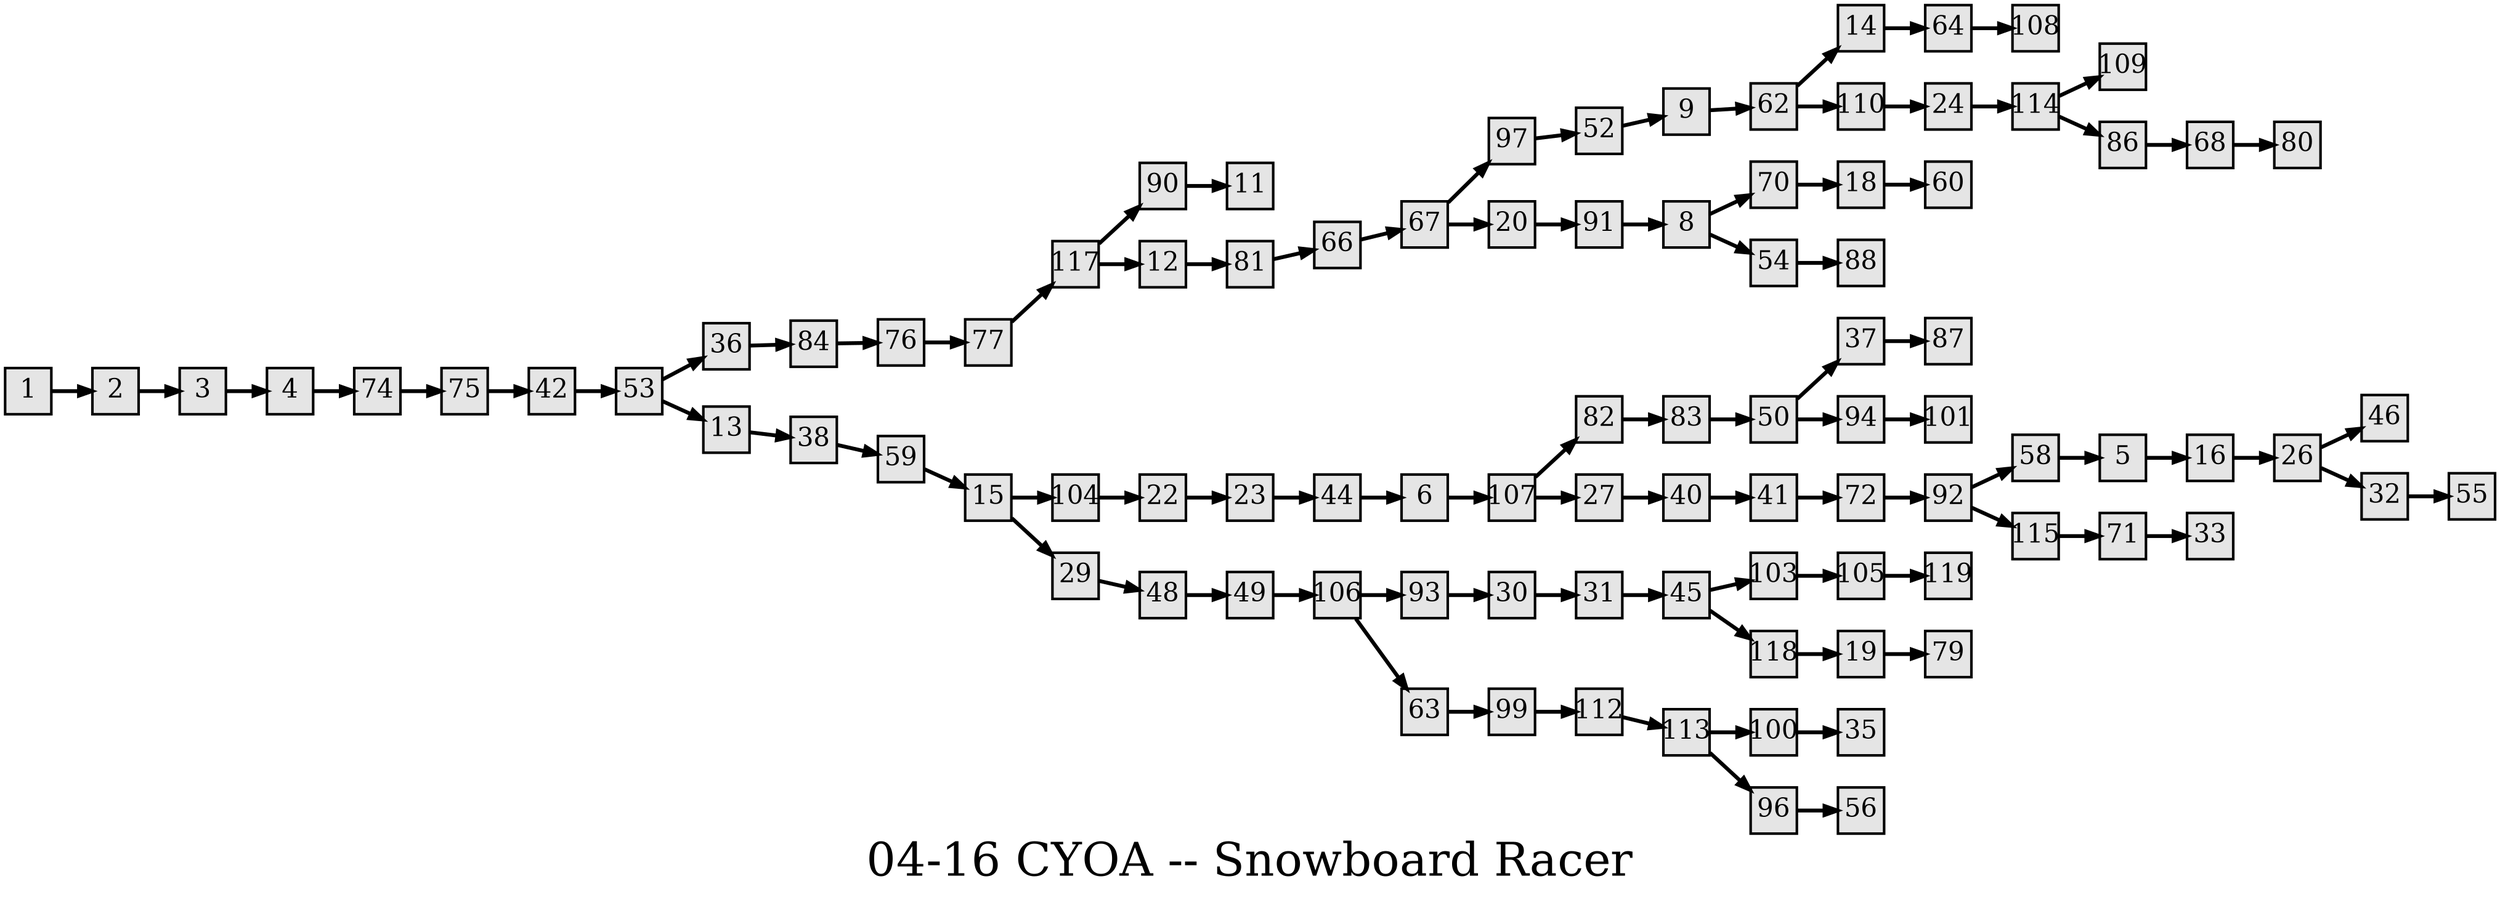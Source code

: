 digraph g{
  graph [ label="04-16 CYOA -- Snowboard Racer" rankdir=LR, ordering=out, fontsize=36, nodesep="0.35", ranksep="0.45"];
  node  [shape=rect, penwidth=2, fontsize=20, style=filled, fillcolor=grey90, margin="0,0", labelfloat=true, regular=true, fixedsize=true];
  edge  [labelfloat=true, penwidth=3, fontsize=12];

  1 -> 2;
  2 -> 3;
  3 -> 4;
  4 -> 74;
  5 -> 16;
  6 -> 107;
  8 -> 70;
  8 -> 54;
  9 -> 62;
  12 -> 81;
  13 -> 38;
  14 -> 64;
  15 -> 104;
  15 -> 29;
  16 -> 26;
  18 -> 60;
  19 -> 79;
  20 -> 91;
  22 -> 23;
  23 -> 44;
  24 -> 114;
  26 -> 46;
  26 -> 32;
  27 -> 40;
  29 -> 48;
  30 -> 31;
  31 -> 45;
  32 -> 55;
  36 -> 84;
  37 -> 87;
  38 -> 59;
  40 -> 41;
  41 -> 72;
  42 -> 53;
  44 -> 6;
  45 -> 103;
  45 -> 118;
  48 -> 49;
  49 -> 106;
  50 -> 37;
  50 -> 94;
  52 -> 9;
  53 -> 36;
  53 -> 13;
  54 -> 88;
  58 -> 5;
  59 -> 15;
  62 -> 14;
  62 -> 110;
  63 -> 99;
  64 -> 108;
  66 -> 67;
  67 -> 97;
  67 -> 20;
  68 -> 80;
  70 -> 18;
  71 -> 33;
  72 -> 92;
  74 -> 75;
  75 -> 42;
  76 -> 77;
  77 -> 117;
  81 -> 66;
  82 -> 83;
  83 -> 50;
  84 -> 76;
  86 -> 68;
  90 -> 11;
  91 -> 8;
  92 -> 58;
  92 -> 115;
  93 -> 30;
  94 -> 101;
  96 -> 56;
  97 -> 52;
  99 -> 112;
  100 -> 35;
  103 -> 105;
  104 -> 22;
  105 -> 119;
  106 -> 93;
  106 -> 63;
  107 -> 82;
  107 -> 27;
  110 -> 24;
  112 -> 113;
  113 -> 100;
  113 -> 96;
  114 -> 109;
  114 -> 86;
  115 -> 71;
  117 -> 90;
  117 -> 12;
  118 -> 19;
  
}

